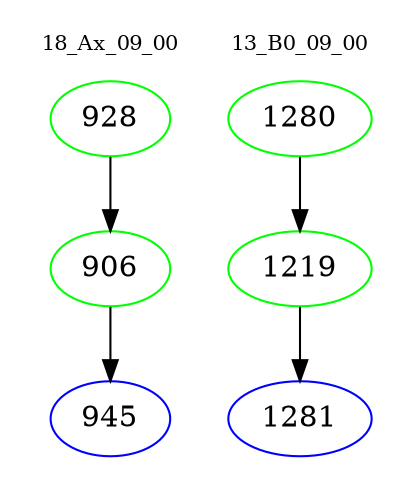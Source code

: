 digraph{
subgraph cluster_0 {
color = white
label = "18_Ax_09_00";
fontsize=10;
T0_928 [label="928", color="green"]
T0_928 -> T0_906 [color="black"]
T0_906 [label="906", color="green"]
T0_906 -> T0_945 [color="black"]
T0_945 [label="945", color="blue"]
}
subgraph cluster_1 {
color = white
label = "13_B0_09_00";
fontsize=10;
T1_1280 [label="1280", color="green"]
T1_1280 -> T1_1219 [color="black"]
T1_1219 [label="1219", color="green"]
T1_1219 -> T1_1281 [color="black"]
T1_1281 [label="1281", color="blue"]
}
}
